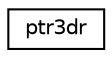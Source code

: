 digraph "Graphical Class Hierarchy"
{
 // INTERACTIVE_SVG=YES
 // LATEX_PDF_SIZE
  edge [fontname="Helvetica",fontsize="10",labelfontname="Helvetica",labelfontsize="10"];
  node [fontname="Helvetica",fontsize="10",shape=record];
  rankdir="LR";
  Node0 [label="ptr3dr",height=0.2,width=0.4,color="black", fillcolor="white", style="filled",URL="$structfms__io__mod_1_1ptr3dr.html",tooltip=" "];
}
